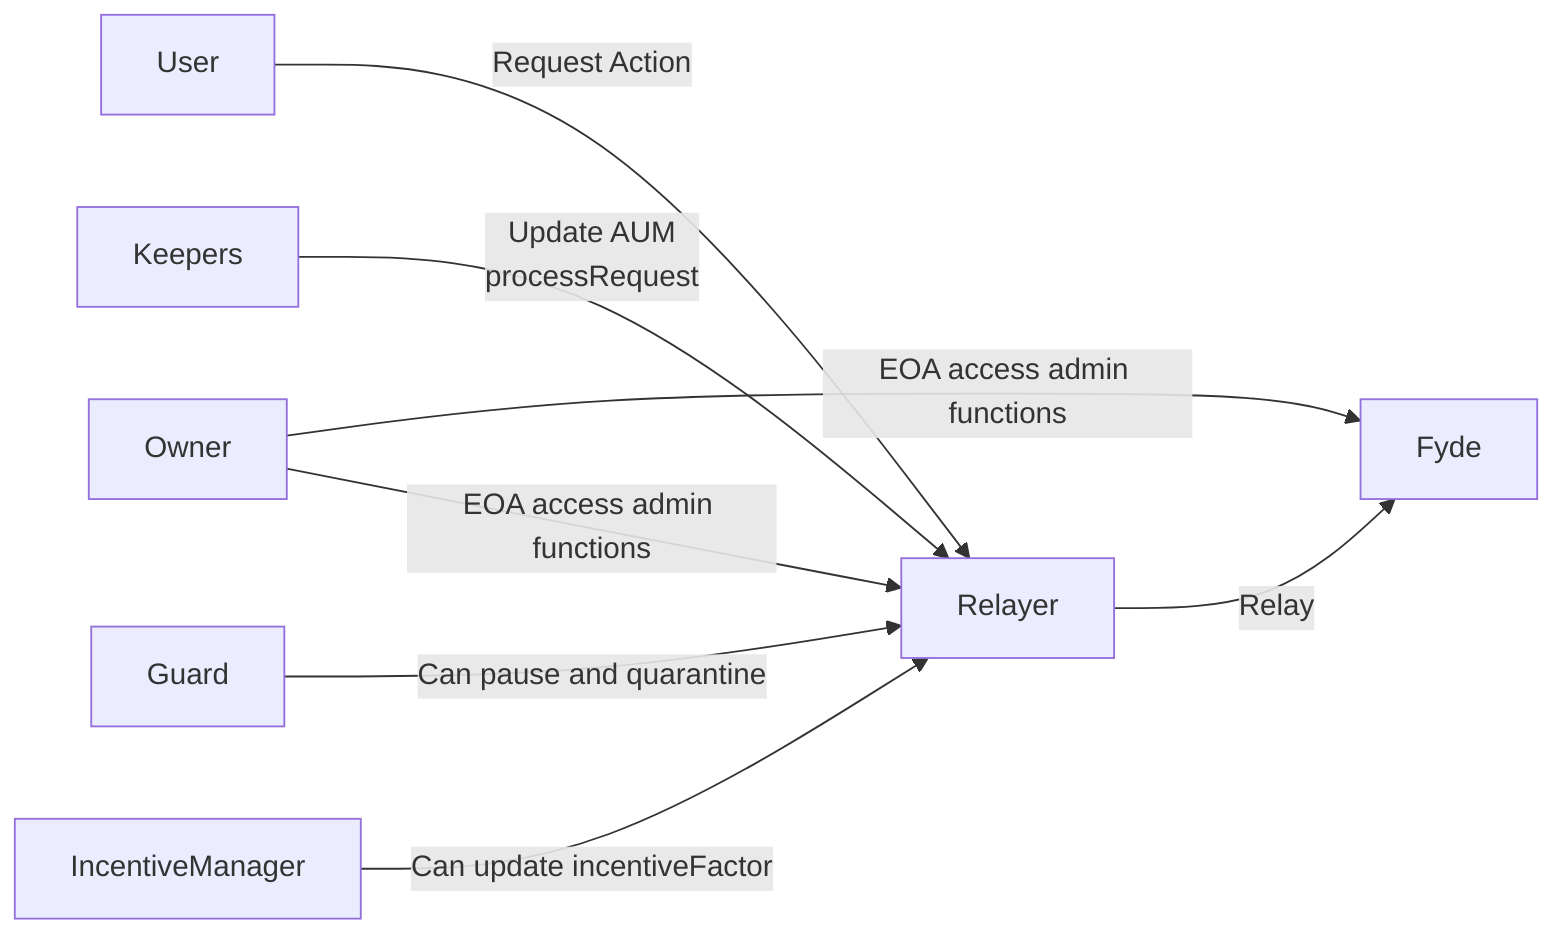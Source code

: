 flowchart LR
	Relayer
    User --Request Action --> Relayer
    Keepers --Update AUM <br/> processRequest --> Relayer
    Guard --Can pause and quarantine --> Relayer
    IncentiveManager -- Can update incentiveFactor--> Relayer
    Owner --EOA access admin functions --> Fyde
    Owner --EOA access admin functions --> Relayer
    Relayer --Relay  --> Fyde